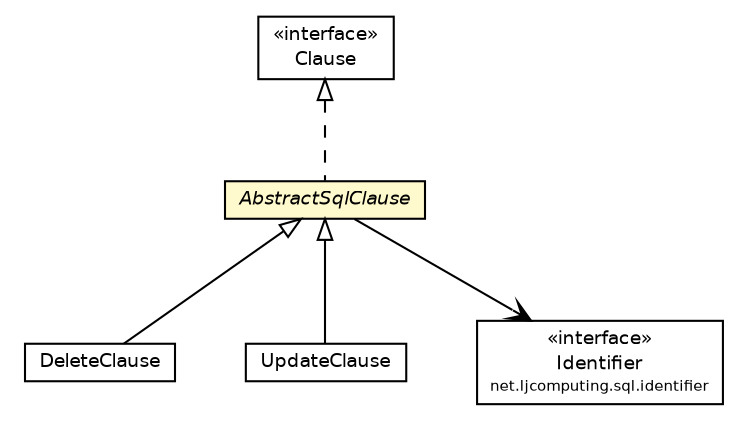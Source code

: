 #!/usr/local/bin/dot
#
# Class diagram 
# Generated by UMLGraph version R5_6 (http://www.umlgraph.org/)
#

digraph G {
	edge [fontname="Helvetica",fontsize=10,labelfontname="Helvetica",labelfontsize=10];
	node [fontname="Helvetica",fontsize=10,shape=plaintext];
	nodesep=0.25;
	ranksep=0.5;
	// net.ljcomputing.sql.clause.DeleteClause
	c456 [label=<<table title="net.ljcomputing.sql.clause.DeleteClause" border="0" cellborder="1" cellspacing="0" cellpadding="2" port="p" href="./DeleteClause.html">
		<tr><td><table border="0" cellspacing="0" cellpadding="1">
<tr><td align="center" balign="center"> DeleteClause </td></tr>
		</table></td></tr>
		</table>>, URL="./DeleteClause.html", fontname="Helvetica", fontcolor="black", fontsize=9.0];
	// net.ljcomputing.sql.clause.UpdateClause
	c457 [label=<<table title="net.ljcomputing.sql.clause.UpdateClause" border="0" cellborder="1" cellspacing="0" cellpadding="2" port="p" href="./UpdateClause.html">
		<tr><td><table border="0" cellspacing="0" cellpadding="1">
<tr><td align="center" balign="center"> UpdateClause </td></tr>
		</table></td></tr>
		</table>>, URL="./UpdateClause.html", fontname="Helvetica", fontcolor="black", fontsize=9.0];
	// net.ljcomputing.sql.clause.Clause
	c458 [label=<<table title="net.ljcomputing.sql.clause.Clause" border="0" cellborder="1" cellspacing="0" cellpadding="2" port="p" href="./Clause.html">
		<tr><td><table border="0" cellspacing="0" cellpadding="1">
<tr><td align="center" balign="center"> &#171;interface&#187; </td></tr>
<tr><td align="center" balign="center"> Clause </td></tr>
		</table></td></tr>
		</table>>, URL="./Clause.html", fontname="Helvetica", fontcolor="black", fontsize=9.0];
	// net.ljcomputing.sql.clause.AbstractSqlClause
	c459 [label=<<table title="net.ljcomputing.sql.clause.AbstractSqlClause" border="0" cellborder="1" cellspacing="0" cellpadding="2" port="p" bgcolor="lemonChiffon" href="./AbstractSqlClause.html">
		<tr><td><table border="0" cellspacing="0" cellpadding="1">
<tr><td align="center" balign="center"><font face="Helvetica-Oblique"> AbstractSqlClause </font></td></tr>
		</table></td></tr>
		</table>>, URL="./AbstractSqlClause.html", fontname="Helvetica", fontcolor="black", fontsize=9.0];
	// net.ljcomputing.sql.identifier.Identifier
	c478 [label=<<table title="net.ljcomputing.sql.identifier.Identifier" border="0" cellborder="1" cellspacing="0" cellpadding="2" port="p" href="../identifier/Identifier.html">
		<tr><td><table border="0" cellspacing="0" cellpadding="1">
<tr><td align="center" balign="center"> &#171;interface&#187; </td></tr>
<tr><td align="center" balign="center"> Identifier </td></tr>
<tr><td align="center" balign="center"><font point-size="7.0"> net.ljcomputing.sql.identifier </font></td></tr>
		</table></td></tr>
		</table>>, URL="../identifier/Identifier.html", fontname="Helvetica", fontcolor="black", fontsize=9.0];
	//net.ljcomputing.sql.clause.DeleteClause extends net.ljcomputing.sql.clause.AbstractSqlClause
	c459:p -> c456:p [dir=back,arrowtail=empty];
	//net.ljcomputing.sql.clause.UpdateClause extends net.ljcomputing.sql.clause.AbstractSqlClause
	c459:p -> c457:p [dir=back,arrowtail=empty];
	//net.ljcomputing.sql.clause.AbstractSqlClause implements net.ljcomputing.sql.clause.Clause
	c458:p -> c459:p [dir=back,arrowtail=empty,style=dashed];
	// net.ljcomputing.sql.clause.AbstractSqlClause NAVASSOC net.ljcomputing.sql.identifier.Identifier
	c459:p -> c478:p [taillabel="", label="", headlabel="", fontname="Helvetica", fontcolor="black", fontsize=10.0, color="black", arrowhead=open];
}

